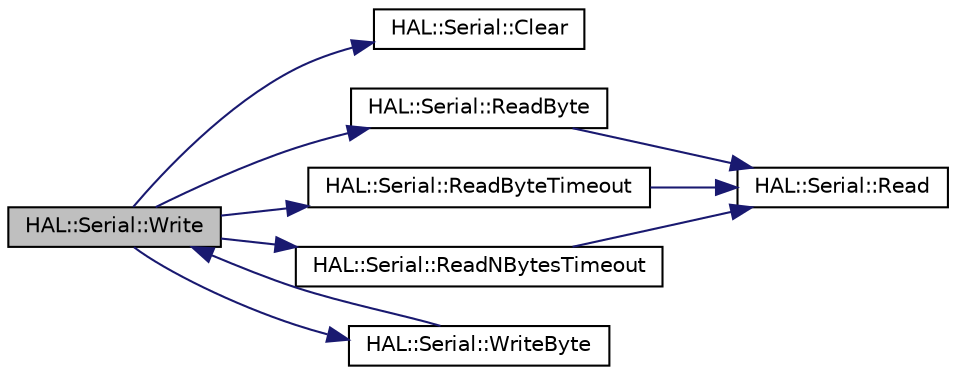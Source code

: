 digraph "HAL::Serial::Write"
{
 // INTERACTIVE_SVG=YES
  edge [fontname="Helvetica",fontsize="10",labelfontname="Helvetica",labelfontsize="10"];
  node [fontname="Helvetica",fontsize="10",shape=record];
  rankdir="LR";
  Node1 [label="HAL::Serial::Write",height=0.2,width=0.4,color="black", fillcolor="grey75", style="filled", fontcolor="black"];
  Node1 -> Node2 [color="midnightblue",fontsize="10",style="solid",fontname="Helvetica"];
  Node2 [label="HAL::Serial::Clear",height=0.2,width=0.4,color="black", fillcolor="white", style="filled",URL="$d5/da7/class_h_a_l_1_1_serial.html#af21e0e5228a30f6bfececd51f5fa502a"];
  Node1 -> Node3 [color="midnightblue",fontsize="10",style="solid",fontname="Helvetica"];
  Node3 [label="HAL::Serial::ReadByte",height=0.2,width=0.4,color="black", fillcolor="white", style="filled",URL="$d5/da7/class_h_a_l_1_1_serial.html#af2e5338e44464da88284e896fe55a050"];
  Node3 -> Node4 [color="midnightblue",fontsize="10",style="solid",fontname="Helvetica"];
  Node4 [label="HAL::Serial::Read",height=0.2,width=0.4,color="black", fillcolor="white", style="filled",URL="$d5/da7/class_h_a_l_1_1_serial.html#ab1577ef47416f180dc8ae9a182305339"];
  Node1 -> Node5 [color="midnightblue",fontsize="10",style="solid",fontname="Helvetica"];
  Node5 [label="HAL::Serial::ReadByteTimeout",height=0.2,width=0.4,color="black", fillcolor="white", style="filled",URL="$d5/da7/class_h_a_l_1_1_serial.html#a2dc9e61cbe107b6761b6ca768c3f861f"];
  Node5 -> Node4 [color="midnightblue",fontsize="10",style="solid",fontname="Helvetica"];
  Node1 -> Node6 [color="midnightblue",fontsize="10",style="solid",fontname="Helvetica"];
  Node6 [label="HAL::Serial::ReadNBytesTimeout",height=0.2,width=0.4,color="black", fillcolor="white", style="filled",URL="$d5/da7/class_h_a_l_1_1_serial.html#a5a4e70249b711316c25fd87047caa158"];
  Node6 -> Node4 [color="midnightblue",fontsize="10",style="solid",fontname="Helvetica"];
  Node1 -> Node7 [color="midnightblue",fontsize="10",style="solid",fontname="Helvetica"];
  Node7 [label="HAL::Serial::WriteByte",height=0.2,width=0.4,color="black", fillcolor="white", style="filled",URL="$d5/da7/class_h_a_l_1_1_serial.html#ad440179230582a6e7d119e09a203a817"];
  Node7 -> Node1 [color="midnightblue",fontsize="10",style="solid",fontname="Helvetica"];
}
